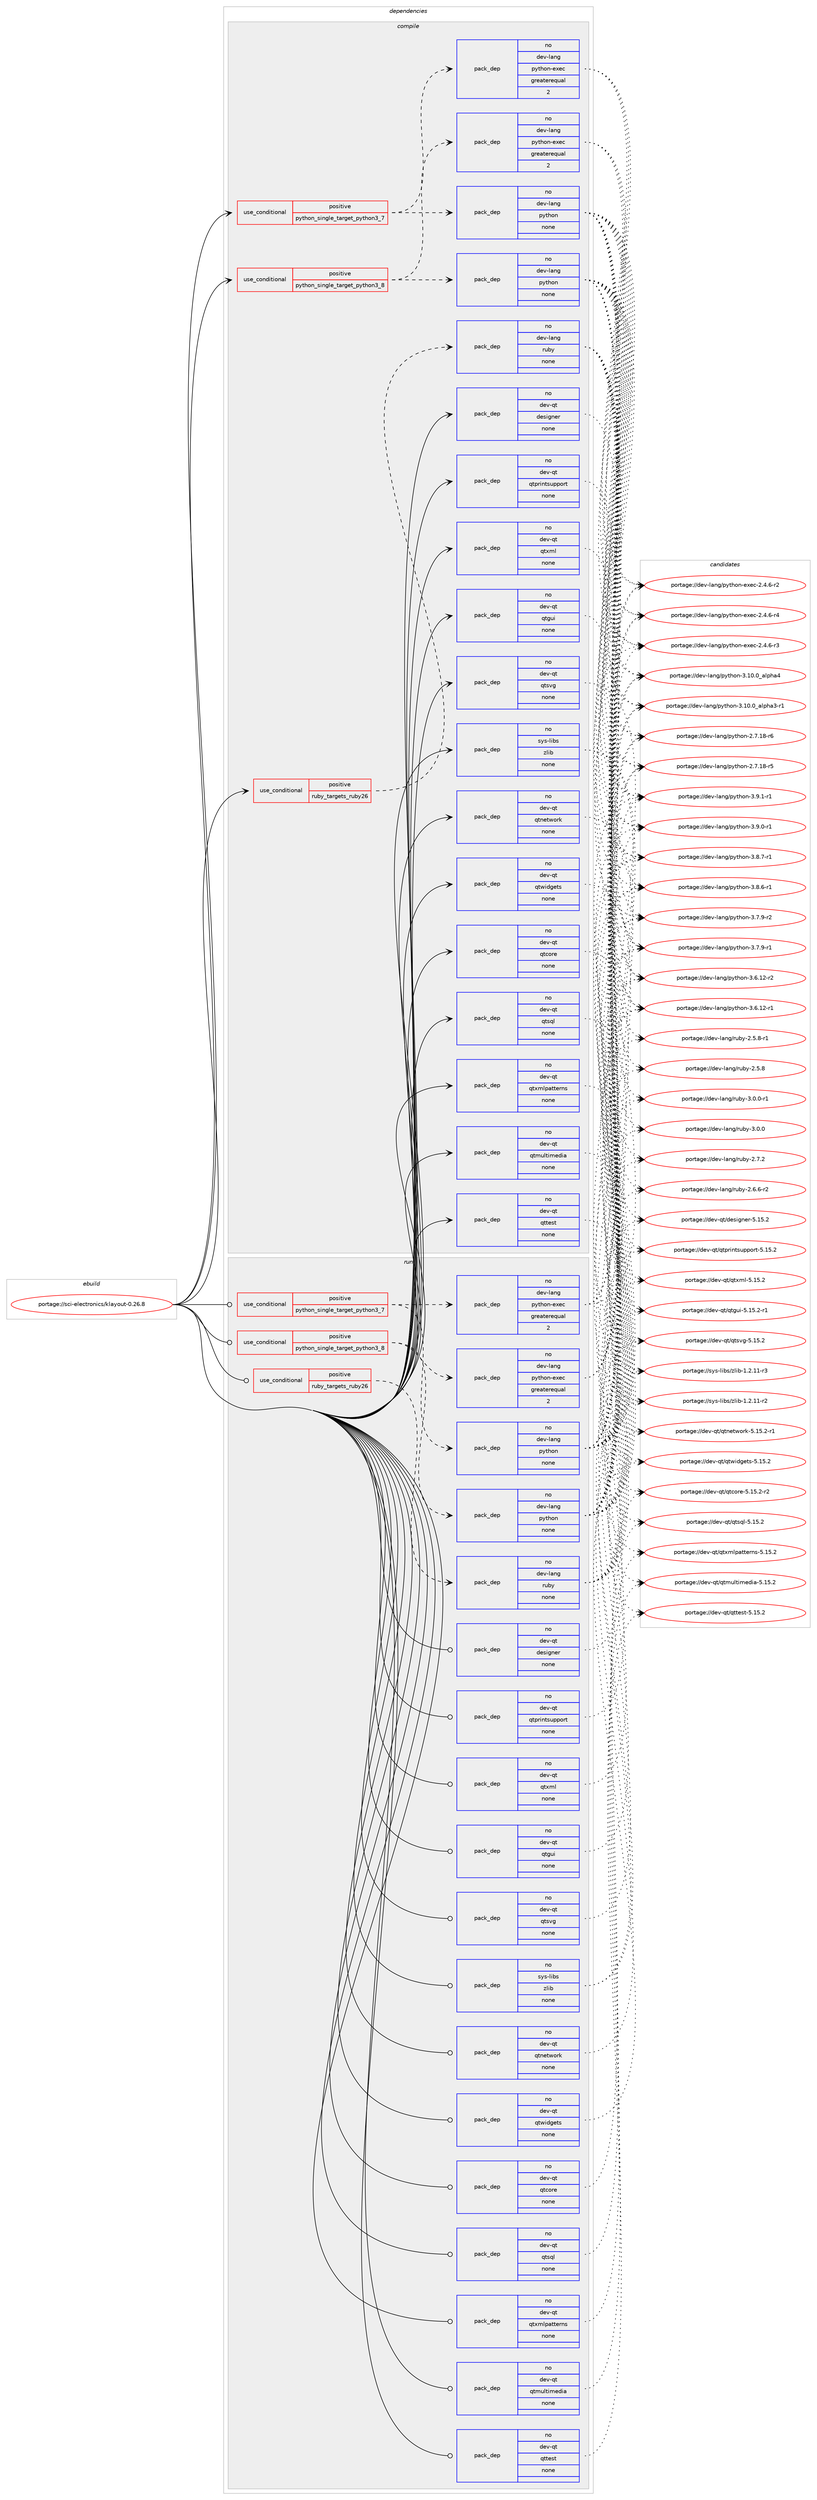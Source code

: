 digraph prolog {

# *************
# Graph options
# *************

newrank=true;
concentrate=true;
compound=true;
graph [rankdir=LR,fontname=Helvetica,fontsize=10,ranksep=1.5];#, ranksep=2.5, nodesep=0.2];
edge  [arrowhead=vee];
node  [fontname=Helvetica,fontsize=10];

# **********
# The ebuild
# **********

subgraph cluster_leftcol {
color=gray;
rank=same;
label=<<i>ebuild</i>>;
id [label="portage://sci-electronics/klayout-0.26.8", color=red, width=4, href="../sci-electronics/klayout-0.26.8.svg"];
}

# ****************
# The dependencies
# ****************

subgraph cluster_midcol {
color=gray;
label=<<i>dependencies</i>>;
subgraph cluster_compile {
fillcolor="#eeeeee";
style=filled;
label=<<i>compile</i>>;
subgraph cond5921 {
dependency18986 [label=<<TABLE BORDER="0" CELLBORDER="1" CELLSPACING="0" CELLPADDING="4"><TR><TD ROWSPAN="3" CELLPADDING="10">use_conditional</TD></TR><TR><TD>positive</TD></TR><TR><TD>python_single_target_python3_7</TD></TR></TABLE>>, shape=none, color=red];
subgraph pack12914 {
dependency18987 [label=<<TABLE BORDER="0" CELLBORDER="1" CELLSPACING="0" CELLPADDING="4" WIDTH="220"><TR><TD ROWSPAN="6" CELLPADDING="30">pack_dep</TD></TR><TR><TD WIDTH="110">no</TD></TR><TR><TD>dev-lang</TD></TR><TR><TD>python</TD></TR><TR><TD>none</TD></TR><TR><TD></TD></TR></TABLE>>, shape=none, color=blue];
}
dependency18986:e -> dependency18987:w [weight=20,style="dashed",arrowhead="vee"];
subgraph pack12915 {
dependency18988 [label=<<TABLE BORDER="0" CELLBORDER="1" CELLSPACING="0" CELLPADDING="4" WIDTH="220"><TR><TD ROWSPAN="6" CELLPADDING="30">pack_dep</TD></TR><TR><TD WIDTH="110">no</TD></TR><TR><TD>dev-lang</TD></TR><TR><TD>python-exec</TD></TR><TR><TD>greaterequal</TD></TR><TR><TD>2</TD></TR></TABLE>>, shape=none, color=blue];
}
dependency18986:e -> dependency18988:w [weight=20,style="dashed",arrowhead="vee"];
}
id:e -> dependency18986:w [weight=20,style="solid",arrowhead="vee"];
subgraph cond5922 {
dependency18989 [label=<<TABLE BORDER="0" CELLBORDER="1" CELLSPACING="0" CELLPADDING="4"><TR><TD ROWSPAN="3" CELLPADDING="10">use_conditional</TD></TR><TR><TD>positive</TD></TR><TR><TD>python_single_target_python3_8</TD></TR></TABLE>>, shape=none, color=red];
subgraph pack12916 {
dependency18990 [label=<<TABLE BORDER="0" CELLBORDER="1" CELLSPACING="0" CELLPADDING="4" WIDTH="220"><TR><TD ROWSPAN="6" CELLPADDING="30">pack_dep</TD></TR><TR><TD WIDTH="110">no</TD></TR><TR><TD>dev-lang</TD></TR><TR><TD>python</TD></TR><TR><TD>none</TD></TR><TR><TD></TD></TR></TABLE>>, shape=none, color=blue];
}
dependency18989:e -> dependency18990:w [weight=20,style="dashed",arrowhead="vee"];
subgraph pack12917 {
dependency18991 [label=<<TABLE BORDER="0" CELLBORDER="1" CELLSPACING="0" CELLPADDING="4" WIDTH="220"><TR><TD ROWSPAN="6" CELLPADDING="30">pack_dep</TD></TR><TR><TD WIDTH="110">no</TD></TR><TR><TD>dev-lang</TD></TR><TR><TD>python-exec</TD></TR><TR><TD>greaterequal</TD></TR><TR><TD>2</TD></TR></TABLE>>, shape=none, color=blue];
}
dependency18989:e -> dependency18991:w [weight=20,style="dashed",arrowhead="vee"];
}
id:e -> dependency18989:w [weight=20,style="solid",arrowhead="vee"];
subgraph cond5923 {
dependency18992 [label=<<TABLE BORDER="0" CELLBORDER="1" CELLSPACING="0" CELLPADDING="4"><TR><TD ROWSPAN="3" CELLPADDING="10">use_conditional</TD></TR><TR><TD>positive</TD></TR><TR><TD>ruby_targets_ruby26</TD></TR></TABLE>>, shape=none, color=red];
subgraph pack12918 {
dependency18993 [label=<<TABLE BORDER="0" CELLBORDER="1" CELLSPACING="0" CELLPADDING="4" WIDTH="220"><TR><TD ROWSPAN="6" CELLPADDING="30">pack_dep</TD></TR><TR><TD WIDTH="110">no</TD></TR><TR><TD>dev-lang</TD></TR><TR><TD>ruby</TD></TR><TR><TD>none</TD></TR><TR><TD></TD></TR></TABLE>>, shape=none, color=blue];
}
dependency18992:e -> dependency18993:w [weight=20,style="dashed",arrowhead="vee"];
}
id:e -> dependency18992:w [weight=20,style="solid",arrowhead="vee"];
subgraph pack12919 {
dependency18994 [label=<<TABLE BORDER="0" CELLBORDER="1" CELLSPACING="0" CELLPADDING="4" WIDTH="220"><TR><TD ROWSPAN="6" CELLPADDING="30">pack_dep</TD></TR><TR><TD WIDTH="110">no</TD></TR><TR><TD>dev-qt</TD></TR><TR><TD>designer</TD></TR><TR><TD>none</TD></TR><TR><TD></TD></TR></TABLE>>, shape=none, color=blue];
}
id:e -> dependency18994:w [weight=20,style="solid",arrowhead="vee"];
subgraph pack12920 {
dependency18995 [label=<<TABLE BORDER="0" CELLBORDER="1" CELLSPACING="0" CELLPADDING="4" WIDTH="220"><TR><TD ROWSPAN="6" CELLPADDING="30">pack_dep</TD></TR><TR><TD WIDTH="110">no</TD></TR><TR><TD>dev-qt</TD></TR><TR><TD>qtcore</TD></TR><TR><TD>none</TD></TR><TR><TD></TD></TR></TABLE>>, shape=none, color=blue];
}
id:e -> dependency18995:w [weight=20,style="solid",arrowhead="vee"];
subgraph pack12921 {
dependency18996 [label=<<TABLE BORDER="0" CELLBORDER="1" CELLSPACING="0" CELLPADDING="4" WIDTH="220"><TR><TD ROWSPAN="6" CELLPADDING="30">pack_dep</TD></TR><TR><TD WIDTH="110">no</TD></TR><TR><TD>dev-qt</TD></TR><TR><TD>qtgui</TD></TR><TR><TD>none</TD></TR><TR><TD></TD></TR></TABLE>>, shape=none, color=blue];
}
id:e -> dependency18996:w [weight=20,style="solid",arrowhead="vee"];
subgraph pack12922 {
dependency18997 [label=<<TABLE BORDER="0" CELLBORDER="1" CELLSPACING="0" CELLPADDING="4" WIDTH="220"><TR><TD ROWSPAN="6" CELLPADDING="30">pack_dep</TD></TR><TR><TD WIDTH="110">no</TD></TR><TR><TD>dev-qt</TD></TR><TR><TD>qtmultimedia</TD></TR><TR><TD>none</TD></TR><TR><TD></TD></TR></TABLE>>, shape=none, color=blue];
}
id:e -> dependency18997:w [weight=20,style="solid",arrowhead="vee"];
subgraph pack12923 {
dependency18998 [label=<<TABLE BORDER="0" CELLBORDER="1" CELLSPACING="0" CELLPADDING="4" WIDTH="220"><TR><TD ROWSPAN="6" CELLPADDING="30">pack_dep</TD></TR><TR><TD WIDTH="110">no</TD></TR><TR><TD>dev-qt</TD></TR><TR><TD>qtnetwork</TD></TR><TR><TD>none</TD></TR><TR><TD></TD></TR></TABLE>>, shape=none, color=blue];
}
id:e -> dependency18998:w [weight=20,style="solid",arrowhead="vee"];
subgraph pack12924 {
dependency18999 [label=<<TABLE BORDER="0" CELLBORDER="1" CELLSPACING="0" CELLPADDING="4" WIDTH="220"><TR><TD ROWSPAN="6" CELLPADDING="30">pack_dep</TD></TR><TR><TD WIDTH="110">no</TD></TR><TR><TD>dev-qt</TD></TR><TR><TD>qtprintsupport</TD></TR><TR><TD>none</TD></TR><TR><TD></TD></TR></TABLE>>, shape=none, color=blue];
}
id:e -> dependency18999:w [weight=20,style="solid",arrowhead="vee"];
subgraph pack12925 {
dependency19000 [label=<<TABLE BORDER="0" CELLBORDER="1" CELLSPACING="0" CELLPADDING="4" WIDTH="220"><TR><TD ROWSPAN="6" CELLPADDING="30">pack_dep</TD></TR><TR><TD WIDTH="110">no</TD></TR><TR><TD>dev-qt</TD></TR><TR><TD>qtsql</TD></TR><TR><TD>none</TD></TR><TR><TD></TD></TR></TABLE>>, shape=none, color=blue];
}
id:e -> dependency19000:w [weight=20,style="solid",arrowhead="vee"];
subgraph pack12926 {
dependency19001 [label=<<TABLE BORDER="0" CELLBORDER="1" CELLSPACING="0" CELLPADDING="4" WIDTH="220"><TR><TD ROWSPAN="6" CELLPADDING="30">pack_dep</TD></TR><TR><TD WIDTH="110">no</TD></TR><TR><TD>dev-qt</TD></TR><TR><TD>qtsvg</TD></TR><TR><TD>none</TD></TR><TR><TD></TD></TR></TABLE>>, shape=none, color=blue];
}
id:e -> dependency19001:w [weight=20,style="solid",arrowhead="vee"];
subgraph pack12927 {
dependency19002 [label=<<TABLE BORDER="0" CELLBORDER="1" CELLSPACING="0" CELLPADDING="4" WIDTH="220"><TR><TD ROWSPAN="6" CELLPADDING="30">pack_dep</TD></TR><TR><TD WIDTH="110">no</TD></TR><TR><TD>dev-qt</TD></TR><TR><TD>qttest</TD></TR><TR><TD>none</TD></TR><TR><TD></TD></TR></TABLE>>, shape=none, color=blue];
}
id:e -> dependency19002:w [weight=20,style="solid",arrowhead="vee"];
subgraph pack12928 {
dependency19003 [label=<<TABLE BORDER="0" CELLBORDER="1" CELLSPACING="0" CELLPADDING="4" WIDTH="220"><TR><TD ROWSPAN="6" CELLPADDING="30">pack_dep</TD></TR><TR><TD WIDTH="110">no</TD></TR><TR><TD>dev-qt</TD></TR><TR><TD>qtwidgets</TD></TR><TR><TD>none</TD></TR><TR><TD></TD></TR></TABLE>>, shape=none, color=blue];
}
id:e -> dependency19003:w [weight=20,style="solid",arrowhead="vee"];
subgraph pack12929 {
dependency19004 [label=<<TABLE BORDER="0" CELLBORDER="1" CELLSPACING="0" CELLPADDING="4" WIDTH="220"><TR><TD ROWSPAN="6" CELLPADDING="30">pack_dep</TD></TR><TR><TD WIDTH="110">no</TD></TR><TR><TD>dev-qt</TD></TR><TR><TD>qtxml</TD></TR><TR><TD>none</TD></TR><TR><TD></TD></TR></TABLE>>, shape=none, color=blue];
}
id:e -> dependency19004:w [weight=20,style="solid",arrowhead="vee"];
subgraph pack12930 {
dependency19005 [label=<<TABLE BORDER="0" CELLBORDER="1" CELLSPACING="0" CELLPADDING="4" WIDTH="220"><TR><TD ROWSPAN="6" CELLPADDING="30">pack_dep</TD></TR><TR><TD WIDTH="110">no</TD></TR><TR><TD>dev-qt</TD></TR><TR><TD>qtxmlpatterns</TD></TR><TR><TD>none</TD></TR><TR><TD></TD></TR></TABLE>>, shape=none, color=blue];
}
id:e -> dependency19005:w [weight=20,style="solid",arrowhead="vee"];
subgraph pack12931 {
dependency19006 [label=<<TABLE BORDER="0" CELLBORDER="1" CELLSPACING="0" CELLPADDING="4" WIDTH="220"><TR><TD ROWSPAN="6" CELLPADDING="30">pack_dep</TD></TR><TR><TD WIDTH="110">no</TD></TR><TR><TD>sys-libs</TD></TR><TR><TD>zlib</TD></TR><TR><TD>none</TD></TR><TR><TD></TD></TR></TABLE>>, shape=none, color=blue];
}
id:e -> dependency19006:w [weight=20,style="solid",arrowhead="vee"];
}
subgraph cluster_compileandrun {
fillcolor="#eeeeee";
style=filled;
label=<<i>compile and run</i>>;
}
subgraph cluster_run {
fillcolor="#eeeeee";
style=filled;
label=<<i>run</i>>;
subgraph cond5924 {
dependency19007 [label=<<TABLE BORDER="0" CELLBORDER="1" CELLSPACING="0" CELLPADDING="4"><TR><TD ROWSPAN="3" CELLPADDING="10">use_conditional</TD></TR><TR><TD>positive</TD></TR><TR><TD>python_single_target_python3_7</TD></TR></TABLE>>, shape=none, color=red];
subgraph pack12932 {
dependency19008 [label=<<TABLE BORDER="0" CELLBORDER="1" CELLSPACING="0" CELLPADDING="4" WIDTH="220"><TR><TD ROWSPAN="6" CELLPADDING="30">pack_dep</TD></TR><TR><TD WIDTH="110">no</TD></TR><TR><TD>dev-lang</TD></TR><TR><TD>python</TD></TR><TR><TD>none</TD></TR><TR><TD></TD></TR></TABLE>>, shape=none, color=blue];
}
dependency19007:e -> dependency19008:w [weight=20,style="dashed",arrowhead="vee"];
subgraph pack12933 {
dependency19009 [label=<<TABLE BORDER="0" CELLBORDER="1" CELLSPACING="0" CELLPADDING="4" WIDTH="220"><TR><TD ROWSPAN="6" CELLPADDING="30">pack_dep</TD></TR><TR><TD WIDTH="110">no</TD></TR><TR><TD>dev-lang</TD></TR><TR><TD>python-exec</TD></TR><TR><TD>greaterequal</TD></TR><TR><TD>2</TD></TR></TABLE>>, shape=none, color=blue];
}
dependency19007:e -> dependency19009:w [weight=20,style="dashed",arrowhead="vee"];
}
id:e -> dependency19007:w [weight=20,style="solid",arrowhead="odot"];
subgraph cond5925 {
dependency19010 [label=<<TABLE BORDER="0" CELLBORDER="1" CELLSPACING="0" CELLPADDING="4"><TR><TD ROWSPAN="3" CELLPADDING="10">use_conditional</TD></TR><TR><TD>positive</TD></TR><TR><TD>python_single_target_python3_8</TD></TR></TABLE>>, shape=none, color=red];
subgraph pack12934 {
dependency19011 [label=<<TABLE BORDER="0" CELLBORDER="1" CELLSPACING="0" CELLPADDING="4" WIDTH="220"><TR><TD ROWSPAN="6" CELLPADDING="30">pack_dep</TD></TR><TR><TD WIDTH="110">no</TD></TR><TR><TD>dev-lang</TD></TR><TR><TD>python</TD></TR><TR><TD>none</TD></TR><TR><TD></TD></TR></TABLE>>, shape=none, color=blue];
}
dependency19010:e -> dependency19011:w [weight=20,style="dashed",arrowhead="vee"];
subgraph pack12935 {
dependency19012 [label=<<TABLE BORDER="0" CELLBORDER="1" CELLSPACING="0" CELLPADDING="4" WIDTH="220"><TR><TD ROWSPAN="6" CELLPADDING="30">pack_dep</TD></TR><TR><TD WIDTH="110">no</TD></TR><TR><TD>dev-lang</TD></TR><TR><TD>python-exec</TD></TR><TR><TD>greaterequal</TD></TR><TR><TD>2</TD></TR></TABLE>>, shape=none, color=blue];
}
dependency19010:e -> dependency19012:w [weight=20,style="dashed",arrowhead="vee"];
}
id:e -> dependency19010:w [weight=20,style="solid",arrowhead="odot"];
subgraph cond5926 {
dependency19013 [label=<<TABLE BORDER="0" CELLBORDER="1" CELLSPACING="0" CELLPADDING="4"><TR><TD ROWSPAN="3" CELLPADDING="10">use_conditional</TD></TR><TR><TD>positive</TD></TR><TR><TD>ruby_targets_ruby26</TD></TR></TABLE>>, shape=none, color=red];
subgraph pack12936 {
dependency19014 [label=<<TABLE BORDER="0" CELLBORDER="1" CELLSPACING="0" CELLPADDING="4" WIDTH="220"><TR><TD ROWSPAN="6" CELLPADDING="30">pack_dep</TD></TR><TR><TD WIDTH="110">no</TD></TR><TR><TD>dev-lang</TD></TR><TR><TD>ruby</TD></TR><TR><TD>none</TD></TR><TR><TD></TD></TR></TABLE>>, shape=none, color=blue];
}
dependency19013:e -> dependency19014:w [weight=20,style="dashed",arrowhead="vee"];
}
id:e -> dependency19013:w [weight=20,style="solid",arrowhead="odot"];
subgraph pack12937 {
dependency19015 [label=<<TABLE BORDER="0" CELLBORDER="1" CELLSPACING="0" CELLPADDING="4" WIDTH="220"><TR><TD ROWSPAN="6" CELLPADDING="30">pack_dep</TD></TR><TR><TD WIDTH="110">no</TD></TR><TR><TD>dev-qt</TD></TR><TR><TD>designer</TD></TR><TR><TD>none</TD></TR><TR><TD></TD></TR></TABLE>>, shape=none, color=blue];
}
id:e -> dependency19015:w [weight=20,style="solid",arrowhead="odot"];
subgraph pack12938 {
dependency19016 [label=<<TABLE BORDER="0" CELLBORDER="1" CELLSPACING="0" CELLPADDING="4" WIDTH="220"><TR><TD ROWSPAN="6" CELLPADDING="30">pack_dep</TD></TR><TR><TD WIDTH="110">no</TD></TR><TR><TD>dev-qt</TD></TR><TR><TD>qtcore</TD></TR><TR><TD>none</TD></TR><TR><TD></TD></TR></TABLE>>, shape=none, color=blue];
}
id:e -> dependency19016:w [weight=20,style="solid",arrowhead="odot"];
subgraph pack12939 {
dependency19017 [label=<<TABLE BORDER="0" CELLBORDER="1" CELLSPACING="0" CELLPADDING="4" WIDTH="220"><TR><TD ROWSPAN="6" CELLPADDING="30">pack_dep</TD></TR><TR><TD WIDTH="110">no</TD></TR><TR><TD>dev-qt</TD></TR><TR><TD>qtgui</TD></TR><TR><TD>none</TD></TR><TR><TD></TD></TR></TABLE>>, shape=none, color=blue];
}
id:e -> dependency19017:w [weight=20,style="solid",arrowhead="odot"];
subgraph pack12940 {
dependency19018 [label=<<TABLE BORDER="0" CELLBORDER="1" CELLSPACING="0" CELLPADDING="4" WIDTH="220"><TR><TD ROWSPAN="6" CELLPADDING="30">pack_dep</TD></TR><TR><TD WIDTH="110">no</TD></TR><TR><TD>dev-qt</TD></TR><TR><TD>qtmultimedia</TD></TR><TR><TD>none</TD></TR><TR><TD></TD></TR></TABLE>>, shape=none, color=blue];
}
id:e -> dependency19018:w [weight=20,style="solid",arrowhead="odot"];
subgraph pack12941 {
dependency19019 [label=<<TABLE BORDER="0" CELLBORDER="1" CELLSPACING="0" CELLPADDING="4" WIDTH="220"><TR><TD ROWSPAN="6" CELLPADDING="30">pack_dep</TD></TR><TR><TD WIDTH="110">no</TD></TR><TR><TD>dev-qt</TD></TR><TR><TD>qtnetwork</TD></TR><TR><TD>none</TD></TR><TR><TD></TD></TR></TABLE>>, shape=none, color=blue];
}
id:e -> dependency19019:w [weight=20,style="solid",arrowhead="odot"];
subgraph pack12942 {
dependency19020 [label=<<TABLE BORDER="0" CELLBORDER="1" CELLSPACING="0" CELLPADDING="4" WIDTH="220"><TR><TD ROWSPAN="6" CELLPADDING="30">pack_dep</TD></TR><TR><TD WIDTH="110">no</TD></TR><TR><TD>dev-qt</TD></TR><TR><TD>qtprintsupport</TD></TR><TR><TD>none</TD></TR><TR><TD></TD></TR></TABLE>>, shape=none, color=blue];
}
id:e -> dependency19020:w [weight=20,style="solid",arrowhead="odot"];
subgraph pack12943 {
dependency19021 [label=<<TABLE BORDER="0" CELLBORDER="1" CELLSPACING="0" CELLPADDING="4" WIDTH="220"><TR><TD ROWSPAN="6" CELLPADDING="30">pack_dep</TD></TR><TR><TD WIDTH="110">no</TD></TR><TR><TD>dev-qt</TD></TR><TR><TD>qtsql</TD></TR><TR><TD>none</TD></TR><TR><TD></TD></TR></TABLE>>, shape=none, color=blue];
}
id:e -> dependency19021:w [weight=20,style="solid",arrowhead="odot"];
subgraph pack12944 {
dependency19022 [label=<<TABLE BORDER="0" CELLBORDER="1" CELLSPACING="0" CELLPADDING="4" WIDTH="220"><TR><TD ROWSPAN="6" CELLPADDING="30">pack_dep</TD></TR><TR><TD WIDTH="110">no</TD></TR><TR><TD>dev-qt</TD></TR><TR><TD>qtsvg</TD></TR><TR><TD>none</TD></TR><TR><TD></TD></TR></TABLE>>, shape=none, color=blue];
}
id:e -> dependency19022:w [weight=20,style="solid",arrowhead="odot"];
subgraph pack12945 {
dependency19023 [label=<<TABLE BORDER="0" CELLBORDER="1" CELLSPACING="0" CELLPADDING="4" WIDTH="220"><TR><TD ROWSPAN="6" CELLPADDING="30">pack_dep</TD></TR><TR><TD WIDTH="110">no</TD></TR><TR><TD>dev-qt</TD></TR><TR><TD>qttest</TD></TR><TR><TD>none</TD></TR><TR><TD></TD></TR></TABLE>>, shape=none, color=blue];
}
id:e -> dependency19023:w [weight=20,style="solid",arrowhead="odot"];
subgraph pack12946 {
dependency19024 [label=<<TABLE BORDER="0" CELLBORDER="1" CELLSPACING="0" CELLPADDING="4" WIDTH="220"><TR><TD ROWSPAN="6" CELLPADDING="30">pack_dep</TD></TR><TR><TD WIDTH="110">no</TD></TR><TR><TD>dev-qt</TD></TR><TR><TD>qtwidgets</TD></TR><TR><TD>none</TD></TR><TR><TD></TD></TR></TABLE>>, shape=none, color=blue];
}
id:e -> dependency19024:w [weight=20,style="solid",arrowhead="odot"];
subgraph pack12947 {
dependency19025 [label=<<TABLE BORDER="0" CELLBORDER="1" CELLSPACING="0" CELLPADDING="4" WIDTH="220"><TR><TD ROWSPAN="6" CELLPADDING="30">pack_dep</TD></TR><TR><TD WIDTH="110">no</TD></TR><TR><TD>dev-qt</TD></TR><TR><TD>qtxml</TD></TR><TR><TD>none</TD></TR><TR><TD></TD></TR></TABLE>>, shape=none, color=blue];
}
id:e -> dependency19025:w [weight=20,style="solid",arrowhead="odot"];
subgraph pack12948 {
dependency19026 [label=<<TABLE BORDER="0" CELLBORDER="1" CELLSPACING="0" CELLPADDING="4" WIDTH="220"><TR><TD ROWSPAN="6" CELLPADDING="30">pack_dep</TD></TR><TR><TD WIDTH="110">no</TD></TR><TR><TD>dev-qt</TD></TR><TR><TD>qtxmlpatterns</TD></TR><TR><TD>none</TD></TR><TR><TD></TD></TR></TABLE>>, shape=none, color=blue];
}
id:e -> dependency19026:w [weight=20,style="solid",arrowhead="odot"];
subgraph pack12949 {
dependency19027 [label=<<TABLE BORDER="0" CELLBORDER="1" CELLSPACING="0" CELLPADDING="4" WIDTH="220"><TR><TD ROWSPAN="6" CELLPADDING="30">pack_dep</TD></TR><TR><TD WIDTH="110">no</TD></TR><TR><TD>sys-libs</TD></TR><TR><TD>zlib</TD></TR><TR><TD>none</TD></TR><TR><TD></TD></TR></TABLE>>, shape=none, color=blue];
}
id:e -> dependency19027:w [weight=20,style="solid",arrowhead="odot"];
}
}

# **************
# The candidates
# **************

subgraph cluster_choices {
rank=same;
color=gray;
label=<<i>candidates</i>>;

subgraph choice12914 {
color=black;
nodesep=1;
choice1001011184510897110103471121211161041111104551465746494511449 [label="portage://dev-lang/python-3.9.1-r1", color=red, width=4,href="../dev-lang/python-3.9.1-r1.svg"];
choice1001011184510897110103471121211161041111104551465746484511449 [label="portage://dev-lang/python-3.9.0-r1", color=red, width=4,href="../dev-lang/python-3.9.0-r1.svg"];
choice1001011184510897110103471121211161041111104551465646554511449 [label="portage://dev-lang/python-3.8.7-r1", color=red, width=4,href="../dev-lang/python-3.8.7-r1.svg"];
choice1001011184510897110103471121211161041111104551465646544511449 [label="portage://dev-lang/python-3.8.6-r1", color=red, width=4,href="../dev-lang/python-3.8.6-r1.svg"];
choice1001011184510897110103471121211161041111104551465546574511450 [label="portage://dev-lang/python-3.7.9-r2", color=red, width=4,href="../dev-lang/python-3.7.9-r2.svg"];
choice1001011184510897110103471121211161041111104551465546574511449 [label="portage://dev-lang/python-3.7.9-r1", color=red, width=4,href="../dev-lang/python-3.7.9-r1.svg"];
choice100101118451089711010347112121116104111110455146544649504511450 [label="portage://dev-lang/python-3.6.12-r2", color=red, width=4,href="../dev-lang/python-3.6.12-r2.svg"];
choice100101118451089711010347112121116104111110455146544649504511449 [label="portage://dev-lang/python-3.6.12-r1", color=red, width=4,href="../dev-lang/python-3.6.12-r1.svg"];
choice1001011184510897110103471121211161041111104551464948464895971081121049752 [label="portage://dev-lang/python-3.10.0_alpha4", color=red, width=4,href="../dev-lang/python-3.10.0_alpha4.svg"];
choice10010111845108971101034711212111610411111045514649484648959710811210497514511449 [label="portage://dev-lang/python-3.10.0_alpha3-r1", color=red, width=4,href="../dev-lang/python-3.10.0_alpha3-r1.svg"];
choice100101118451089711010347112121116104111110455046554649564511454 [label="portage://dev-lang/python-2.7.18-r6", color=red, width=4,href="../dev-lang/python-2.7.18-r6.svg"];
choice100101118451089711010347112121116104111110455046554649564511453 [label="portage://dev-lang/python-2.7.18-r5", color=red, width=4,href="../dev-lang/python-2.7.18-r5.svg"];
dependency18987:e -> choice1001011184510897110103471121211161041111104551465746494511449:w [style=dotted,weight="100"];
dependency18987:e -> choice1001011184510897110103471121211161041111104551465746484511449:w [style=dotted,weight="100"];
dependency18987:e -> choice1001011184510897110103471121211161041111104551465646554511449:w [style=dotted,weight="100"];
dependency18987:e -> choice1001011184510897110103471121211161041111104551465646544511449:w [style=dotted,weight="100"];
dependency18987:e -> choice1001011184510897110103471121211161041111104551465546574511450:w [style=dotted,weight="100"];
dependency18987:e -> choice1001011184510897110103471121211161041111104551465546574511449:w [style=dotted,weight="100"];
dependency18987:e -> choice100101118451089711010347112121116104111110455146544649504511450:w [style=dotted,weight="100"];
dependency18987:e -> choice100101118451089711010347112121116104111110455146544649504511449:w [style=dotted,weight="100"];
dependency18987:e -> choice1001011184510897110103471121211161041111104551464948464895971081121049752:w [style=dotted,weight="100"];
dependency18987:e -> choice10010111845108971101034711212111610411111045514649484648959710811210497514511449:w [style=dotted,weight="100"];
dependency18987:e -> choice100101118451089711010347112121116104111110455046554649564511454:w [style=dotted,weight="100"];
dependency18987:e -> choice100101118451089711010347112121116104111110455046554649564511453:w [style=dotted,weight="100"];
}
subgraph choice12915 {
color=black;
nodesep=1;
choice10010111845108971101034711212111610411111045101120101994550465246544511452 [label="portage://dev-lang/python-exec-2.4.6-r4", color=red, width=4,href="../dev-lang/python-exec-2.4.6-r4.svg"];
choice10010111845108971101034711212111610411111045101120101994550465246544511451 [label="portage://dev-lang/python-exec-2.4.6-r3", color=red, width=4,href="../dev-lang/python-exec-2.4.6-r3.svg"];
choice10010111845108971101034711212111610411111045101120101994550465246544511450 [label="portage://dev-lang/python-exec-2.4.6-r2", color=red, width=4,href="../dev-lang/python-exec-2.4.6-r2.svg"];
dependency18988:e -> choice10010111845108971101034711212111610411111045101120101994550465246544511452:w [style=dotted,weight="100"];
dependency18988:e -> choice10010111845108971101034711212111610411111045101120101994550465246544511451:w [style=dotted,weight="100"];
dependency18988:e -> choice10010111845108971101034711212111610411111045101120101994550465246544511450:w [style=dotted,weight="100"];
}
subgraph choice12916 {
color=black;
nodesep=1;
choice1001011184510897110103471121211161041111104551465746494511449 [label="portage://dev-lang/python-3.9.1-r1", color=red, width=4,href="../dev-lang/python-3.9.1-r1.svg"];
choice1001011184510897110103471121211161041111104551465746484511449 [label="portage://dev-lang/python-3.9.0-r1", color=red, width=4,href="../dev-lang/python-3.9.0-r1.svg"];
choice1001011184510897110103471121211161041111104551465646554511449 [label="portage://dev-lang/python-3.8.7-r1", color=red, width=4,href="../dev-lang/python-3.8.7-r1.svg"];
choice1001011184510897110103471121211161041111104551465646544511449 [label="portage://dev-lang/python-3.8.6-r1", color=red, width=4,href="../dev-lang/python-3.8.6-r1.svg"];
choice1001011184510897110103471121211161041111104551465546574511450 [label="portage://dev-lang/python-3.7.9-r2", color=red, width=4,href="../dev-lang/python-3.7.9-r2.svg"];
choice1001011184510897110103471121211161041111104551465546574511449 [label="portage://dev-lang/python-3.7.9-r1", color=red, width=4,href="../dev-lang/python-3.7.9-r1.svg"];
choice100101118451089711010347112121116104111110455146544649504511450 [label="portage://dev-lang/python-3.6.12-r2", color=red, width=4,href="../dev-lang/python-3.6.12-r2.svg"];
choice100101118451089711010347112121116104111110455146544649504511449 [label="portage://dev-lang/python-3.6.12-r1", color=red, width=4,href="../dev-lang/python-3.6.12-r1.svg"];
choice1001011184510897110103471121211161041111104551464948464895971081121049752 [label="portage://dev-lang/python-3.10.0_alpha4", color=red, width=4,href="../dev-lang/python-3.10.0_alpha4.svg"];
choice10010111845108971101034711212111610411111045514649484648959710811210497514511449 [label="portage://dev-lang/python-3.10.0_alpha3-r1", color=red, width=4,href="../dev-lang/python-3.10.0_alpha3-r1.svg"];
choice100101118451089711010347112121116104111110455046554649564511454 [label="portage://dev-lang/python-2.7.18-r6", color=red, width=4,href="../dev-lang/python-2.7.18-r6.svg"];
choice100101118451089711010347112121116104111110455046554649564511453 [label="portage://dev-lang/python-2.7.18-r5", color=red, width=4,href="../dev-lang/python-2.7.18-r5.svg"];
dependency18990:e -> choice1001011184510897110103471121211161041111104551465746494511449:w [style=dotted,weight="100"];
dependency18990:e -> choice1001011184510897110103471121211161041111104551465746484511449:w [style=dotted,weight="100"];
dependency18990:e -> choice1001011184510897110103471121211161041111104551465646554511449:w [style=dotted,weight="100"];
dependency18990:e -> choice1001011184510897110103471121211161041111104551465646544511449:w [style=dotted,weight="100"];
dependency18990:e -> choice1001011184510897110103471121211161041111104551465546574511450:w [style=dotted,weight="100"];
dependency18990:e -> choice1001011184510897110103471121211161041111104551465546574511449:w [style=dotted,weight="100"];
dependency18990:e -> choice100101118451089711010347112121116104111110455146544649504511450:w [style=dotted,weight="100"];
dependency18990:e -> choice100101118451089711010347112121116104111110455146544649504511449:w [style=dotted,weight="100"];
dependency18990:e -> choice1001011184510897110103471121211161041111104551464948464895971081121049752:w [style=dotted,weight="100"];
dependency18990:e -> choice10010111845108971101034711212111610411111045514649484648959710811210497514511449:w [style=dotted,weight="100"];
dependency18990:e -> choice100101118451089711010347112121116104111110455046554649564511454:w [style=dotted,weight="100"];
dependency18990:e -> choice100101118451089711010347112121116104111110455046554649564511453:w [style=dotted,weight="100"];
}
subgraph choice12917 {
color=black;
nodesep=1;
choice10010111845108971101034711212111610411111045101120101994550465246544511452 [label="portage://dev-lang/python-exec-2.4.6-r4", color=red, width=4,href="../dev-lang/python-exec-2.4.6-r4.svg"];
choice10010111845108971101034711212111610411111045101120101994550465246544511451 [label="portage://dev-lang/python-exec-2.4.6-r3", color=red, width=4,href="../dev-lang/python-exec-2.4.6-r3.svg"];
choice10010111845108971101034711212111610411111045101120101994550465246544511450 [label="portage://dev-lang/python-exec-2.4.6-r2", color=red, width=4,href="../dev-lang/python-exec-2.4.6-r2.svg"];
dependency18991:e -> choice10010111845108971101034711212111610411111045101120101994550465246544511452:w [style=dotted,weight="100"];
dependency18991:e -> choice10010111845108971101034711212111610411111045101120101994550465246544511451:w [style=dotted,weight="100"];
dependency18991:e -> choice10010111845108971101034711212111610411111045101120101994550465246544511450:w [style=dotted,weight="100"];
}
subgraph choice12918 {
color=black;
nodesep=1;
choice100101118451089711010347114117981214551464846484511449 [label="portage://dev-lang/ruby-3.0.0-r1", color=red, width=4,href="../dev-lang/ruby-3.0.0-r1.svg"];
choice10010111845108971101034711411798121455146484648 [label="portage://dev-lang/ruby-3.0.0", color=red, width=4,href="../dev-lang/ruby-3.0.0.svg"];
choice10010111845108971101034711411798121455046554650 [label="portage://dev-lang/ruby-2.7.2", color=red, width=4,href="../dev-lang/ruby-2.7.2.svg"];
choice100101118451089711010347114117981214550465446544511450 [label="portage://dev-lang/ruby-2.6.6-r2", color=red, width=4,href="../dev-lang/ruby-2.6.6-r2.svg"];
choice100101118451089711010347114117981214550465346564511449 [label="portage://dev-lang/ruby-2.5.8-r1", color=red, width=4,href="../dev-lang/ruby-2.5.8-r1.svg"];
choice10010111845108971101034711411798121455046534656 [label="portage://dev-lang/ruby-2.5.8", color=red, width=4,href="../dev-lang/ruby-2.5.8.svg"];
dependency18993:e -> choice100101118451089711010347114117981214551464846484511449:w [style=dotted,weight="100"];
dependency18993:e -> choice10010111845108971101034711411798121455146484648:w [style=dotted,weight="100"];
dependency18993:e -> choice10010111845108971101034711411798121455046554650:w [style=dotted,weight="100"];
dependency18993:e -> choice100101118451089711010347114117981214550465446544511450:w [style=dotted,weight="100"];
dependency18993:e -> choice100101118451089711010347114117981214550465346564511449:w [style=dotted,weight="100"];
dependency18993:e -> choice10010111845108971101034711411798121455046534656:w [style=dotted,weight="100"];
}
subgraph choice12919 {
color=black;
nodesep=1;
choice100101118451131164710010111510510311010111445534649534650 [label="portage://dev-qt/designer-5.15.2", color=red, width=4,href="../dev-qt/designer-5.15.2.svg"];
dependency18994:e -> choice100101118451131164710010111510510311010111445534649534650:w [style=dotted,weight="100"];
}
subgraph choice12920 {
color=black;
nodesep=1;
choice100101118451131164711311699111114101455346495346504511450 [label="portage://dev-qt/qtcore-5.15.2-r2", color=red, width=4,href="../dev-qt/qtcore-5.15.2-r2.svg"];
dependency18995:e -> choice100101118451131164711311699111114101455346495346504511450:w [style=dotted,weight="100"];
}
subgraph choice12921 {
color=black;
nodesep=1;
choice1001011184511311647113116103117105455346495346504511449 [label="portage://dev-qt/qtgui-5.15.2-r1", color=red, width=4,href="../dev-qt/qtgui-5.15.2-r1.svg"];
dependency18996:e -> choice1001011184511311647113116103117105455346495346504511449:w [style=dotted,weight="100"];
}
subgraph choice12922 {
color=black;
nodesep=1;
choice10010111845113116471131161091171081161051091011001059745534649534650 [label="portage://dev-qt/qtmultimedia-5.15.2", color=red, width=4,href="../dev-qt/qtmultimedia-5.15.2.svg"];
dependency18997:e -> choice10010111845113116471131161091171081161051091011001059745534649534650:w [style=dotted,weight="100"];
}
subgraph choice12923 {
color=black;
nodesep=1;
choice1001011184511311647113116110101116119111114107455346495346504511449 [label="portage://dev-qt/qtnetwork-5.15.2-r1", color=red, width=4,href="../dev-qt/qtnetwork-5.15.2-r1.svg"];
dependency18998:e -> choice1001011184511311647113116110101116119111114107455346495346504511449:w [style=dotted,weight="100"];
}
subgraph choice12924 {
color=black;
nodesep=1;
choice100101118451131164711311611211410511011611511711211211111411645534649534650 [label="portage://dev-qt/qtprintsupport-5.15.2", color=red, width=4,href="../dev-qt/qtprintsupport-5.15.2.svg"];
dependency18999:e -> choice100101118451131164711311611211410511011611511711211211111411645534649534650:w [style=dotted,weight="100"];
}
subgraph choice12925 {
color=black;
nodesep=1;
choice100101118451131164711311611511310845534649534650 [label="portage://dev-qt/qtsql-5.15.2", color=red, width=4,href="../dev-qt/qtsql-5.15.2.svg"];
dependency19000:e -> choice100101118451131164711311611511310845534649534650:w [style=dotted,weight="100"];
}
subgraph choice12926 {
color=black;
nodesep=1;
choice100101118451131164711311611511810345534649534650 [label="portage://dev-qt/qtsvg-5.15.2", color=red, width=4,href="../dev-qt/qtsvg-5.15.2.svg"];
dependency19001:e -> choice100101118451131164711311611511810345534649534650:w [style=dotted,weight="100"];
}
subgraph choice12927 {
color=black;
nodesep=1;
choice100101118451131164711311611610111511645534649534650 [label="portage://dev-qt/qttest-5.15.2", color=red, width=4,href="../dev-qt/qttest-5.15.2.svg"];
dependency19002:e -> choice100101118451131164711311611610111511645534649534650:w [style=dotted,weight="100"];
}
subgraph choice12928 {
color=black;
nodesep=1;
choice100101118451131164711311611910510010310111611545534649534650 [label="portage://dev-qt/qtwidgets-5.15.2", color=red, width=4,href="../dev-qt/qtwidgets-5.15.2.svg"];
dependency19003:e -> choice100101118451131164711311611910510010310111611545534649534650:w [style=dotted,weight="100"];
}
subgraph choice12929 {
color=black;
nodesep=1;
choice100101118451131164711311612010910845534649534650 [label="portage://dev-qt/qtxml-5.15.2", color=red, width=4,href="../dev-qt/qtxml-5.15.2.svg"];
dependency19004:e -> choice100101118451131164711311612010910845534649534650:w [style=dotted,weight="100"];
}
subgraph choice12930 {
color=black;
nodesep=1;
choice10010111845113116471131161201091081129711611610111411011545534649534650 [label="portage://dev-qt/qtxmlpatterns-5.15.2", color=red, width=4,href="../dev-qt/qtxmlpatterns-5.15.2.svg"];
dependency19005:e -> choice10010111845113116471131161201091081129711611610111411011545534649534650:w [style=dotted,weight="100"];
}
subgraph choice12931 {
color=black;
nodesep=1;
choice11512111545108105981154712210810598454946504649494511451 [label="portage://sys-libs/zlib-1.2.11-r3", color=red, width=4,href="../sys-libs/zlib-1.2.11-r3.svg"];
choice11512111545108105981154712210810598454946504649494511450 [label="portage://sys-libs/zlib-1.2.11-r2", color=red, width=4,href="../sys-libs/zlib-1.2.11-r2.svg"];
dependency19006:e -> choice11512111545108105981154712210810598454946504649494511451:w [style=dotted,weight="100"];
dependency19006:e -> choice11512111545108105981154712210810598454946504649494511450:w [style=dotted,weight="100"];
}
subgraph choice12932 {
color=black;
nodesep=1;
choice1001011184510897110103471121211161041111104551465746494511449 [label="portage://dev-lang/python-3.9.1-r1", color=red, width=4,href="../dev-lang/python-3.9.1-r1.svg"];
choice1001011184510897110103471121211161041111104551465746484511449 [label="portage://dev-lang/python-3.9.0-r1", color=red, width=4,href="../dev-lang/python-3.9.0-r1.svg"];
choice1001011184510897110103471121211161041111104551465646554511449 [label="portage://dev-lang/python-3.8.7-r1", color=red, width=4,href="../dev-lang/python-3.8.7-r1.svg"];
choice1001011184510897110103471121211161041111104551465646544511449 [label="portage://dev-lang/python-3.8.6-r1", color=red, width=4,href="../dev-lang/python-3.8.6-r1.svg"];
choice1001011184510897110103471121211161041111104551465546574511450 [label="portage://dev-lang/python-3.7.9-r2", color=red, width=4,href="../dev-lang/python-3.7.9-r2.svg"];
choice1001011184510897110103471121211161041111104551465546574511449 [label="portage://dev-lang/python-3.7.9-r1", color=red, width=4,href="../dev-lang/python-3.7.9-r1.svg"];
choice100101118451089711010347112121116104111110455146544649504511450 [label="portage://dev-lang/python-3.6.12-r2", color=red, width=4,href="../dev-lang/python-3.6.12-r2.svg"];
choice100101118451089711010347112121116104111110455146544649504511449 [label="portage://dev-lang/python-3.6.12-r1", color=red, width=4,href="../dev-lang/python-3.6.12-r1.svg"];
choice1001011184510897110103471121211161041111104551464948464895971081121049752 [label="portage://dev-lang/python-3.10.0_alpha4", color=red, width=4,href="../dev-lang/python-3.10.0_alpha4.svg"];
choice10010111845108971101034711212111610411111045514649484648959710811210497514511449 [label="portage://dev-lang/python-3.10.0_alpha3-r1", color=red, width=4,href="../dev-lang/python-3.10.0_alpha3-r1.svg"];
choice100101118451089711010347112121116104111110455046554649564511454 [label="portage://dev-lang/python-2.7.18-r6", color=red, width=4,href="../dev-lang/python-2.7.18-r6.svg"];
choice100101118451089711010347112121116104111110455046554649564511453 [label="portage://dev-lang/python-2.7.18-r5", color=red, width=4,href="../dev-lang/python-2.7.18-r5.svg"];
dependency19008:e -> choice1001011184510897110103471121211161041111104551465746494511449:w [style=dotted,weight="100"];
dependency19008:e -> choice1001011184510897110103471121211161041111104551465746484511449:w [style=dotted,weight="100"];
dependency19008:e -> choice1001011184510897110103471121211161041111104551465646554511449:w [style=dotted,weight="100"];
dependency19008:e -> choice1001011184510897110103471121211161041111104551465646544511449:w [style=dotted,weight="100"];
dependency19008:e -> choice1001011184510897110103471121211161041111104551465546574511450:w [style=dotted,weight="100"];
dependency19008:e -> choice1001011184510897110103471121211161041111104551465546574511449:w [style=dotted,weight="100"];
dependency19008:e -> choice100101118451089711010347112121116104111110455146544649504511450:w [style=dotted,weight="100"];
dependency19008:e -> choice100101118451089711010347112121116104111110455146544649504511449:w [style=dotted,weight="100"];
dependency19008:e -> choice1001011184510897110103471121211161041111104551464948464895971081121049752:w [style=dotted,weight="100"];
dependency19008:e -> choice10010111845108971101034711212111610411111045514649484648959710811210497514511449:w [style=dotted,weight="100"];
dependency19008:e -> choice100101118451089711010347112121116104111110455046554649564511454:w [style=dotted,weight="100"];
dependency19008:e -> choice100101118451089711010347112121116104111110455046554649564511453:w [style=dotted,weight="100"];
}
subgraph choice12933 {
color=black;
nodesep=1;
choice10010111845108971101034711212111610411111045101120101994550465246544511452 [label="portage://dev-lang/python-exec-2.4.6-r4", color=red, width=4,href="../dev-lang/python-exec-2.4.6-r4.svg"];
choice10010111845108971101034711212111610411111045101120101994550465246544511451 [label="portage://dev-lang/python-exec-2.4.6-r3", color=red, width=4,href="../dev-lang/python-exec-2.4.6-r3.svg"];
choice10010111845108971101034711212111610411111045101120101994550465246544511450 [label="portage://dev-lang/python-exec-2.4.6-r2", color=red, width=4,href="../dev-lang/python-exec-2.4.6-r2.svg"];
dependency19009:e -> choice10010111845108971101034711212111610411111045101120101994550465246544511452:w [style=dotted,weight="100"];
dependency19009:e -> choice10010111845108971101034711212111610411111045101120101994550465246544511451:w [style=dotted,weight="100"];
dependency19009:e -> choice10010111845108971101034711212111610411111045101120101994550465246544511450:w [style=dotted,weight="100"];
}
subgraph choice12934 {
color=black;
nodesep=1;
choice1001011184510897110103471121211161041111104551465746494511449 [label="portage://dev-lang/python-3.9.1-r1", color=red, width=4,href="../dev-lang/python-3.9.1-r1.svg"];
choice1001011184510897110103471121211161041111104551465746484511449 [label="portage://dev-lang/python-3.9.0-r1", color=red, width=4,href="../dev-lang/python-3.9.0-r1.svg"];
choice1001011184510897110103471121211161041111104551465646554511449 [label="portage://dev-lang/python-3.8.7-r1", color=red, width=4,href="../dev-lang/python-3.8.7-r1.svg"];
choice1001011184510897110103471121211161041111104551465646544511449 [label="portage://dev-lang/python-3.8.6-r1", color=red, width=4,href="../dev-lang/python-3.8.6-r1.svg"];
choice1001011184510897110103471121211161041111104551465546574511450 [label="portage://dev-lang/python-3.7.9-r2", color=red, width=4,href="../dev-lang/python-3.7.9-r2.svg"];
choice1001011184510897110103471121211161041111104551465546574511449 [label="portage://dev-lang/python-3.7.9-r1", color=red, width=4,href="../dev-lang/python-3.7.9-r1.svg"];
choice100101118451089711010347112121116104111110455146544649504511450 [label="portage://dev-lang/python-3.6.12-r2", color=red, width=4,href="../dev-lang/python-3.6.12-r2.svg"];
choice100101118451089711010347112121116104111110455146544649504511449 [label="portage://dev-lang/python-3.6.12-r1", color=red, width=4,href="../dev-lang/python-3.6.12-r1.svg"];
choice1001011184510897110103471121211161041111104551464948464895971081121049752 [label="portage://dev-lang/python-3.10.0_alpha4", color=red, width=4,href="../dev-lang/python-3.10.0_alpha4.svg"];
choice10010111845108971101034711212111610411111045514649484648959710811210497514511449 [label="portage://dev-lang/python-3.10.0_alpha3-r1", color=red, width=4,href="../dev-lang/python-3.10.0_alpha3-r1.svg"];
choice100101118451089711010347112121116104111110455046554649564511454 [label="portage://dev-lang/python-2.7.18-r6", color=red, width=4,href="../dev-lang/python-2.7.18-r6.svg"];
choice100101118451089711010347112121116104111110455046554649564511453 [label="portage://dev-lang/python-2.7.18-r5", color=red, width=4,href="../dev-lang/python-2.7.18-r5.svg"];
dependency19011:e -> choice1001011184510897110103471121211161041111104551465746494511449:w [style=dotted,weight="100"];
dependency19011:e -> choice1001011184510897110103471121211161041111104551465746484511449:w [style=dotted,weight="100"];
dependency19011:e -> choice1001011184510897110103471121211161041111104551465646554511449:w [style=dotted,weight="100"];
dependency19011:e -> choice1001011184510897110103471121211161041111104551465646544511449:w [style=dotted,weight="100"];
dependency19011:e -> choice1001011184510897110103471121211161041111104551465546574511450:w [style=dotted,weight="100"];
dependency19011:e -> choice1001011184510897110103471121211161041111104551465546574511449:w [style=dotted,weight="100"];
dependency19011:e -> choice100101118451089711010347112121116104111110455146544649504511450:w [style=dotted,weight="100"];
dependency19011:e -> choice100101118451089711010347112121116104111110455146544649504511449:w [style=dotted,weight="100"];
dependency19011:e -> choice1001011184510897110103471121211161041111104551464948464895971081121049752:w [style=dotted,weight="100"];
dependency19011:e -> choice10010111845108971101034711212111610411111045514649484648959710811210497514511449:w [style=dotted,weight="100"];
dependency19011:e -> choice100101118451089711010347112121116104111110455046554649564511454:w [style=dotted,weight="100"];
dependency19011:e -> choice100101118451089711010347112121116104111110455046554649564511453:w [style=dotted,weight="100"];
}
subgraph choice12935 {
color=black;
nodesep=1;
choice10010111845108971101034711212111610411111045101120101994550465246544511452 [label="portage://dev-lang/python-exec-2.4.6-r4", color=red, width=4,href="../dev-lang/python-exec-2.4.6-r4.svg"];
choice10010111845108971101034711212111610411111045101120101994550465246544511451 [label="portage://dev-lang/python-exec-2.4.6-r3", color=red, width=4,href="../dev-lang/python-exec-2.4.6-r3.svg"];
choice10010111845108971101034711212111610411111045101120101994550465246544511450 [label="portage://dev-lang/python-exec-2.4.6-r2", color=red, width=4,href="../dev-lang/python-exec-2.4.6-r2.svg"];
dependency19012:e -> choice10010111845108971101034711212111610411111045101120101994550465246544511452:w [style=dotted,weight="100"];
dependency19012:e -> choice10010111845108971101034711212111610411111045101120101994550465246544511451:w [style=dotted,weight="100"];
dependency19012:e -> choice10010111845108971101034711212111610411111045101120101994550465246544511450:w [style=dotted,weight="100"];
}
subgraph choice12936 {
color=black;
nodesep=1;
choice100101118451089711010347114117981214551464846484511449 [label="portage://dev-lang/ruby-3.0.0-r1", color=red, width=4,href="../dev-lang/ruby-3.0.0-r1.svg"];
choice10010111845108971101034711411798121455146484648 [label="portage://dev-lang/ruby-3.0.0", color=red, width=4,href="../dev-lang/ruby-3.0.0.svg"];
choice10010111845108971101034711411798121455046554650 [label="portage://dev-lang/ruby-2.7.2", color=red, width=4,href="../dev-lang/ruby-2.7.2.svg"];
choice100101118451089711010347114117981214550465446544511450 [label="portage://dev-lang/ruby-2.6.6-r2", color=red, width=4,href="../dev-lang/ruby-2.6.6-r2.svg"];
choice100101118451089711010347114117981214550465346564511449 [label="portage://dev-lang/ruby-2.5.8-r1", color=red, width=4,href="../dev-lang/ruby-2.5.8-r1.svg"];
choice10010111845108971101034711411798121455046534656 [label="portage://dev-lang/ruby-2.5.8", color=red, width=4,href="../dev-lang/ruby-2.5.8.svg"];
dependency19014:e -> choice100101118451089711010347114117981214551464846484511449:w [style=dotted,weight="100"];
dependency19014:e -> choice10010111845108971101034711411798121455146484648:w [style=dotted,weight="100"];
dependency19014:e -> choice10010111845108971101034711411798121455046554650:w [style=dotted,weight="100"];
dependency19014:e -> choice100101118451089711010347114117981214550465446544511450:w [style=dotted,weight="100"];
dependency19014:e -> choice100101118451089711010347114117981214550465346564511449:w [style=dotted,weight="100"];
dependency19014:e -> choice10010111845108971101034711411798121455046534656:w [style=dotted,weight="100"];
}
subgraph choice12937 {
color=black;
nodesep=1;
choice100101118451131164710010111510510311010111445534649534650 [label="portage://dev-qt/designer-5.15.2", color=red, width=4,href="../dev-qt/designer-5.15.2.svg"];
dependency19015:e -> choice100101118451131164710010111510510311010111445534649534650:w [style=dotted,weight="100"];
}
subgraph choice12938 {
color=black;
nodesep=1;
choice100101118451131164711311699111114101455346495346504511450 [label="portage://dev-qt/qtcore-5.15.2-r2", color=red, width=4,href="../dev-qt/qtcore-5.15.2-r2.svg"];
dependency19016:e -> choice100101118451131164711311699111114101455346495346504511450:w [style=dotted,weight="100"];
}
subgraph choice12939 {
color=black;
nodesep=1;
choice1001011184511311647113116103117105455346495346504511449 [label="portage://dev-qt/qtgui-5.15.2-r1", color=red, width=4,href="../dev-qt/qtgui-5.15.2-r1.svg"];
dependency19017:e -> choice1001011184511311647113116103117105455346495346504511449:w [style=dotted,weight="100"];
}
subgraph choice12940 {
color=black;
nodesep=1;
choice10010111845113116471131161091171081161051091011001059745534649534650 [label="portage://dev-qt/qtmultimedia-5.15.2", color=red, width=4,href="../dev-qt/qtmultimedia-5.15.2.svg"];
dependency19018:e -> choice10010111845113116471131161091171081161051091011001059745534649534650:w [style=dotted,weight="100"];
}
subgraph choice12941 {
color=black;
nodesep=1;
choice1001011184511311647113116110101116119111114107455346495346504511449 [label="portage://dev-qt/qtnetwork-5.15.2-r1", color=red, width=4,href="../dev-qt/qtnetwork-5.15.2-r1.svg"];
dependency19019:e -> choice1001011184511311647113116110101116119111114107455346495346504511449:w [style=dotted,weight="100"];
}
subgraph choice12942 {
color=black;
nodesep=1;
choice100101118451131164711311611211410511011611511711211211111411645534649534650 [label="portage://dev-qt/qtprintsupport-5.15.2", color=red, width=4,href="../dev-qt/qtprintsupport-5.15.2.svg"];
dependency19020:e -> choice100101118451131164711311611211410511011611511711211211111411645534649534650:w [style=dotted,weight="100"];
}
subgraph choice12943 {
color=black;
nodesep=1;
choice100101118451131164711311611511310845534649534650 [label="portage://dev-qt/qtsql-5.15.2", color=red, width=4,href="../dev-qt/qtsql-5.15.2.svg"];
dependency19021:e -> choice100101118451131164711311611511310845534649534650:w [style=dotted,weight="100"];
}
subgraph choice12944 {
color=black;
nodesep=1;
choice100101118451131164711311611511810345534649534650 [label="portage://dev-qt/qtsvg-5.15.2", color=red, width=4,href="../dev-qt/qtsvg-5.15.2.svg"];
dependency19022:e -> choice100101118451131164711311611511810345534649534650:w [style=dotted,weight="100"];
}
subgraph choice12945 {
color=black;
nodesep=1;
choice100101118451131164711311611610111511645534649534650 [label="portage://dev-qt/qttest-5.15.2", color=red, width=4,href="../dev-qt/qttest-5.15.2.svg"];
dependency19023:e -> choice100101118451131164711311611610111511645534649534650:w [style=dotted,weight="100"];
}
subgraph choice12946 {
color=black;
nodesep=1;
choice100101118451131164711311611910510010310111611545534649534650 [label="portage://dev-qt/qtwidgets-5.15.2", color=red, width=4,href="../dev-qt/qtwidgets-5.15.2.svg"];
dependency19024:e -> choice100101118451131164711311611910510010310111611545534649534650:w [style=dotted,weight="100"];
}
subgraph choice12947 {
color=black;
nodesep=1;
choice100101118451131164711311612010910845534649534650 [label="portage://dev-qt/qtxml-5.15.2", color=red, width=4,href="../dev-qt/qtxml-5.15.2.svg"];
dependency19025:e -> choice100101118451131164711311612010910845534649534650:w [style=dotted,weight="100"];
}
subgraph choice12948 {
color=black;
nodesep=1;
choice10010111845113116471131161201091081129711611610111411011545534649534650 [label="portage://dev-qt/qtxmlpatterns-5.15.2", color=red, width=4,href="../dev-qt/qtxmlpatterns-5.15.2.svg"];
dependency19026:e -> choice10010111845113116471131161201091081129711611610111411011545534649534650:w [style=dotted,weight="100"];
}
subgraph choice12949 {
color=black;
nodesep=1;
choice11512111545108105981154712210810598454946504649494511451 [label="portage://sys-libs/zlib-1.2.11-r3", color=red, width=4,href="../sys-libs/zlib-1.2.11-r3.svg"];
choice11512111545108105981154712210810598454946504649494511450 [label="portage://sys-libs/zlib-1.2.11-r2", color=red, width=4,href="../sys-libs/zlib-1.2.11-r2.svg"];
dependency19027:e -> choice11512111545108105981154712210810598454946504649494511451:w [style=dotted,weight="100"];
dependency19027:e -> choice11512111545108105981154712210810598454946504649494511450:w [style=dotted,weight="100"];
}
}

}
